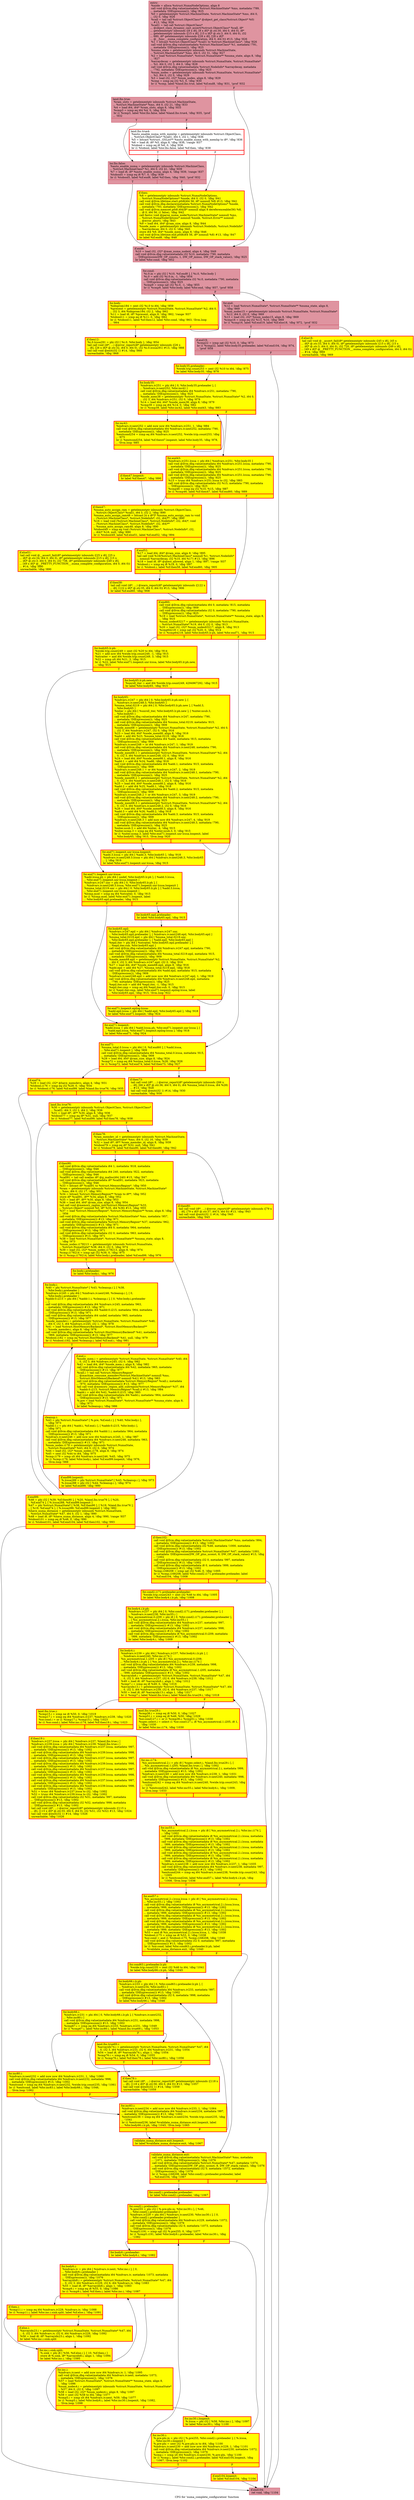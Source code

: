 digraph "CFG for 'numa_complete_configuration' function" {
	label="CFG for 'numa_complete_configuration' function";

	Node0x5609103d3fb0 [shape=record,color="#b70d28ff", style=filled, fillcolor="#b70d2870",label="{entry:\l  %node = alloca %struct.NumaNodeOptions, align 8\l  call void @llvm.dbg.value(metadata %struct.MachineState* %ms, metadata !789,\l... metadata !DIExpression()), !dbg !825\l  %0 = getelementptr %struct.MachineState, %struct.MachineState* %ms, i64 0,\l... i32 0, !dbg !826\l  %call = tail call %struct.ObjectClass* @object_get_class(%struct.Object* %0)\l... #13, !dbg !826\l  %call1 = tail call %struct.ObjectClass*\l... @object_class_dynamic_cast_assert(%struct.ObjectClass* %call, i8*\l... getelementptr inbounds ([8 x i8], [8 x i8]* @.str.30, i64 0, i64 0), i8*\l... getelementptr inbounds ([15 x i8], [15 x i8]* @.str.3, i64 0, i64 0), i32\l... 680, i8* getelementptr inbounds ([28 x i8], [28 x i8]*\l... @__func__.numa_complete_configuration, i64 0, i64 0)) #13, !dbg !826\l  %1 = bitcast %struct.ObjectClass* %call1 to %struct.MachineClass*, !dbg !826\l  call void @llvm.dbg.value(metadata %struct.MachineClass* %1, metadata !791,\l... metadata !DIExpression()), !dbg !825\l  %numa_state = getelementptr inbounds %struct.MachineState,\l... %struct.MachineState* %ms, i64 0, i32 31, !dbg !827\l  %2 = load %struct.NumaState*, %struct.NumaState** %numa_state, align 8, !dbg\l... !827\l  %arraydecay = getelementptr inbounds %struct.NumaState, %struct.NumaState*\l... %2, i64 0, i32 3, i64 0, !dbg !828\l  call void @llvm.dbg.value(metadata %struct.NodeInfo* %arraydecay, metadata\l... !792, metadata !DIExpression()), !dbg !825\l  %num_nodes = getelementptr inbounds %struct.NumaState, %struct.NumaState*\l... %2, i64 0, i32 0, !dbg !829\l  %3 = load i32, i32* %num_nodes, align 8, !dbg !829\l  %cmp = icmp eq i32 %3, 0, !dbg !830\l  br i1 %cmp, label %land.lhs.true, label %if.end8, !dbg !831, !prof !832\l|{<s0>T|<s1>F}}"];
	Node0x5609103d3fb0:s0 -> Node0x5609109d51f0;
	Node0x5609103d3fb0:s1 -> Node0x5609109d79a0;
	Node0x5609109d51f0 [shape=record,color="#b70d28ff", style=filled, fillcolor="#b70d2870",label="{land.lhs.true:                                    \l  %ram_slots = getelementptr inbounds %struct.MachineState,\l... %struct.MachineState* %ms, i64 0, i32 21, !dbg !833\l  %4 = load i64, i64* %ram_slots, align 8, !dbg !833\l  %cmp3 = icmp eq i64 %4, 0, !dbg !834\l  br i1 %cmp3, label %lor.lhs.false, label %land.lhs.true4, !dbg !835, !prof\l... !832\l|{<s0>T|<s1>F}}"];
	Node0x5609109d51f0:s0 -> Node0x5609109d5890;
	Node0x5609109d51f0:s1 -> Node0x5609109d5940;
	Node0x5609109d5940 [shape=record,penwidth=3.0, color="red",label="{land.lhs.true4:                                   \l  %auto_enable_numa_with_memhp = getelementptr inbounds %struct.ObjectClass,\l... %struct.ObjectClass* %call1, i64 3, i32 1, !dbg !836\l  %5 = bitcast %struct._GSList** %auto_enable_numa_with_memhp to i8*, !dbg !836\l  %6 = load i8, i8* %5, align 8, !dbg !836, !range !837\l  %tobool = icmp eq i8 %6, 0, !dbg !836\l  br i1 %tobool, label %lor.lhs.false, label %if.then, !dbg !838\l|{<s0>T|<s1>F}}"];
	Node0x5609109d5940:s0 -> Node0x5609109d5890;
	Node0x5609109d5940:s1 -> Node0x5609109d5110;
	Node0x5609109d5890 [shape=record,color="#b70d28ff", style=filled, fillcolor="#b70d2870",label="{lor.lhs.false:                                    \l  %auto_enable_numa = getelementptr inbounds %struct.MachineClass,\l... %struct.MachineClass* %1, i64 0, i32 41, !dbg !839\l  %7 = load i8, i8* %auto_enable_numa, align 4, !dbg !839, !range !837\l  %tobool5 = icmp eq i8 %7, 0, !dbg !839\l  br i1 %tobool5, label %if.end8, label %if.then, !dbg !840, !prof !832\l|{<s0>T|<s1>F}}"];
	Node0x5609109d5890:s0 -> Node0x5609109d79a0;
	Node0x5609109d5890:s1 -> Node0x5609109d5110;
	Node0x5609109d5110 [shape=record,penwidth=3.0, style="filled", color="red", fillcolor="yellow",label="{if.then:                                          \l  %8 = getelementptr inbounds %struct.NumaNodeOptions,\l... %struct.NumaNodeOptions* %node, i64 0, i32 0, !dbg !841\l  call void @llvm.lifetime.start.p0i8(i64 56, i8* nonnull %8) #13, !dbg !841\l  call void @llvm.dbg.declare(metadata %struct.NumaNodeOptions* %node,\l... metadata !793, metadata !DIExpression()), !dbg !842\l  call void @llvm.memset.p0i8.i64(i8* nonnull align 8 dereferenceable(56) %8,\l... i8 0, i64 56, i1 false), !dbg !842\l  call fastcc void @parse_numa_node(%struct.MachineState* nonnull %ms,\l... %struct.NumaNodeOptions* nonnull %node, %struct.Error** nonnull\l... @error_abort), !dbg !843\l  %9 = load i64, i64* @ram_size, align 8, !dbg !844\l  %node_mem = getelementptr inbounds %struct.NodeInfo, %struct.NodeInfo*\l... %arraydecay, i64 0, i32 0, !dbg !845\l  store i64 %9, i64* %node_mem, align 8, !dbg !846\l  call void @llvm.lifetime.end.p0i8(i64 56, i8* nonnull %8) #13, !dbg !847\l  br label %if.end8, !dbg !848\l}"];
	Node0x5609109d5110 -> Node0x5609109d79a0;
	Node0x5609109d79a0 [shape=record,color="#b70d28ff", style=filled, fillcolor="#b70d2870",label="{if.end8:                                          \l  %10 = load i32, i32* @max_numa_nodeid, align 4, !dbg !849\l  call void @llvm.dbg.value(metadata i32 %10, metadata !790, metadata\l... !DIExpression(DW_OP_constu, 1, DW_OP_minus, DW_OP_stack_value)), !dbg !825\l  br label %for.cond, !dbg !852\l}"];
	Node0x5609109d79a0 -> Node0x5609109d8c70;
	Node0x5609109d8c70 [shape=record,color="#b70d28ff", style=filled, fillcolor="#b70d2870",label="{for.cond:                                         \l  %i.0.in = phi i32 [ %10, %if.end8 ], [ %i.0, %for.body ]\l  %i.0 = add i32 %i.0.in, -1, !dbg !854\l  call void @llvm.dbg.value(metadata i32 %i.0, metadata !790, metadata\l... !DIExpression()), !dbg !825\l  %cmp9 = icmp sgt i32 %i.0, -1, !dbg !855\l  br i1 %cmp9, label %for.body, label %for.end, !dbg !857, !prof !858\l|{<s0>T|<s1>F}}"];
	Node0x5609109d8c70:s0 -> Node0x5609109d8f00;
	Node0x5609109d8c70:s1 -> Node0x5609109d8910;
	Node0x5609109d8f00 [shape=record,penwidth=3.0, style="filled", color="red", fillcolor="yellow",label="{for.body:                                         \l  %idxprom184 = zext i32 %i.0 to i64, !dbg !859\l  %present = getelementptr %struct.NumaState, %struct.NumaState* %2, i64 0,\l... i32 3, i64 %idxprom184, i32 2, !dbg !862\l  %11 = load i8, i8* %present, align 8, !dbg !862, !range !837\l  %tobool11 = icmp eq i8 %11, 0, !dbg !862\l  br i1 %tobool11, label %if.then12, label %for.cond, !dbg !863, !llvm.loop\l... !864\l|{<s0>T|<s1>F}}"];
	Node0x5609109d8f00:s0 -> Node0x5609109d9380;
	Node0x5609109d8f00:s1 -> Node0x5609109d8c70;
	Node0x5609109d9380 [shape=record,penwidth=3.0, style="filled", color="red", fillcolor="yellow",label="{if.then12:                                        \l  %i.0.lcssa291 = phi i32 [ %i.0, %for.body ], !dbg !854\l  tail call void (i8*, ...) @error_report(i8* getelementptr inbounds ([26 x\l... i8], [26 x i8]* @.str.32, i64 0, i64 0), i32 %i.0.lcssa291) #13, !dbg !866\l  tail call void @exit(i32 1) #14, !dbg !868\l  unreachable, !dbg !868\l}"];
	Node0x5609109d8910 [shape=record,color="#b70d28ff", style=filled, fillcolor="#b70d2870",label="{for.end:                                          \l  %12 = load %struct.NumaState*, %struct.NumaState** %numa_state, align 8,\l... !dbg !869\l  %num_nodes15 = getelementptr inbounds %struct.NumaState, %struct.NumaState*\l... %12, i64 0, i32 0, !dbg !869\l  %13 = load i32, i32* %num_nodes15, align 8, !dbg !869\l  %cmp16 = icmp eq i32 %13, %10, !dbg !869\l  br i1 %cmp16, label %if.end19, label %if.else18, !dbg !872, !prof !832\l|{<s0>T|<s1>F}}"];
	Node0x5609109d8910:s0 -> Node0x5609109dae70;
	Node0x5609109d8910:s1 -> Node0x5609109daec0;
	Node0x5609109daec0 [shape=record,penwidth=3.0, style="filled", color="red", fillcolor="yellow",label="{if.else18:                                        \l  tail call void @__assert_fail(i8* getelementptr inbounds ([45 x i8], [45 x\l... i8]* @.str.33, i64 0, i64 0), i8* getelementptr inbounds ([15 x i8], [15 x\l... i8]* @.str.3, i64 0, i64 0), i32 720, i8* getelementptr inbounds ([49 x i8],\l... [49 x i8]* @__PRETTY_FUNCTION__.numa_complete_configuration, i64 0, i64 0))\l... #14, !dbg !869\l  unreachable, !dbg !869\l}"];
	Node0x5609109dae70 [shape=record,color="#b70d28ff", style=filled, fillcolor="#b70d2870",label="{if.end19:                                         \l  %cmp22 = icmp sgt i32 %10, 0, !dbg !873\l  br i1 %cmp22, label %for.body35.preheader, label %if.end104, !dbg !874,\l... !prof !858\l|{<s0>T|<s1>F}}"];
	Node0x5609109dae70:s0 -> Node0x560910a15170;
	Node0x5609109dae70:s1 -> Node0x5609109d6750;
	Node0x560910a15170 [shape=record,penwidth=3.0, style="filled", color="red", fillcolor="yellow",label="{for.body35.preheader:                             \l  %wide.trip.count253 = zext i32 %10 to i64, !dbg !875\l  br label %for.body35, !dbg !878\l}"];
	Node0x560910a15170 -> Node0x5609109dd290;
	Node0x5609109dd290 [shape=record,penwidth=3.0, style="filled", color="red", fillcolor="yellow",label="{for.body35:                                       \l  %indvars.iv251 = phi i64 [ 0, %for.body35.preheader ], [\l... %indvars.iv.next252, %for.inc42 ]\l  call void @llvm.dbg.value(metadata i64 %indvars.iv251, metadata !790,\l... metadata !DIExpression()), !dbg !825\l  %node_mem38 = getelementptr %struct.NumaState, %struct.NumaState* %2, i64 0,\l... i32 3, i64 %indvars.iv251, i32 0, !dbg !879\l  %14 = load i64, i64* %node_mem38, align 8, !dbg !879\l  %cmp39 = icmp eq i64 %14, 0, !dbg !882\l  br i1 %cmp39, label %for.inc42, label %for.end43, !dbg !883\l|{<s0>T|<s1>F}}"];
	Node0x5609109dd290:s0 -> Node0x5609109dd200;
	Node0x5609109dd290:s1 -> Node0x5609109dce90;
	Node0x5609109dd200 [shape=record,penwidth=3.0, style="filled", color="red", fillcolor="yellow",label="{for.inc42:                                        \l  %indvars.iv.next252 = add nuw nsw i64 %indvars.iv251, 1, !dbg !884\l  call void @llvm.dbg.value(metadata i64 %indvars.iv.next252, metadata !790,\l... metadata !DIExpression()), !dbg !825\l  %exitcond254 = icmp eq i64 %indvars.iv.next252, %wide.trip.count253, !dbg\l... !875\l  br i1 %exitcond254, label %if.then47.loopexit, label %for.body35, !dbg !878,\l... !llvm.loop !885\l|{<s0>T|<s1>F}}"];
	Node0x5609109dd200:s0 -> Node0x5609109f2900;
	Node0x5609109dd200:s1 -> Node0x5609109dd290;
	Node0x5609109dce90 [shape=record,penwidth=3.0, style="filled", color="red", fillcolor="yellow",label="{for.end43:                                        \l  %indvars.iv251.lcssa = phi i64 [ %indvars.iv251, %for.body35 ]\l  call void @llvm.dbg.value(metadata i64 %indvars.iv251.lcssa, metadata !790,\l... metadata !DIExpression()), !dbg !825\l  call void @llvm.dbg.value(metadata i64 %indvars.iv251.lcssa, metadata !790,\l... metadata !DIExpression()), !dbg !825\l  call void @llvm.dbg.value(metadata i64 %indvars.iv251.lcssa, metadata !790,\l... metadata !DIExpression()), !dbg !825\l  %15 = trunc i64 %indvars.iv251.lcssa to i32, !dbg !883\l  call void @llvm.dbg.value(metadata i32 %15, metadata !790, metadata\l... !DIExpression()), !dbg !825\l  %cmp46 = icmp eq i32 %10, %15, !dbg !887\l  br i1 %cmp46, label %if.then47, label %if.end60, !dbg !889\l|{<s0>T|<s1>F}}"];
	Node0x5609109dce90:s0 -> Node0x560910973b60;
	Node0x5609109dce90:s1 -> Node0x560910973bb0;
	Node0x5609109f2900 [shape=record,penwidth=3.0, style="filled", color="red", fillcolor="yellow",label="{if.then47.loopexit:                               \l  br label %if.then47, !dbg !890\l}"];
	Node0x5609109f2900 -> Node0x560910973b60;
	Node0x560910973b60 [shape=record,penwidth=3.0, style="filled", color="red", fillcolor="yellow",label="{if.then47:                                        \l  %numa_auto_assign_ram = getelementptr inbounds %struct.ObjectClass,\l... %struct.ObjectClass* %call1, i64 3, i32 2, !dbg !890\l  %numa_auto_assign_ram48 = bitcast [4 x i8*]* %numa_auto_assign_ram to void\l... (%struct.MachineClass*, %struct.NodeInfo*, i32, i64)**, !dbg !890\l  %16 = load void (%struct.MachineClass*, %struct.NodeInfo*, i32, i64)*, void\l... (%struct.MachineClass*, %struct.NodeInfo*, i32, i64)**\l... %numa_auto_assign_ram48, align 8, !dbg !890\l  %tobool49 = icmp eq void (%struct.MachineClass*, %struct.NodeInfo*, i32,\l... i64)* %16, null, !dbg !890\l  br i1 %tobool49, label %if.else51, label %if.end52, !dbg !894\l|{<s0>T|<s1>F}}"];
	Node0x560910973b60:s0 -> Node0x560910974360;
	Node0x560910973b60:s1 -> Node0x560910974310;
	Node0x560910974360 [shape=record,penwidth=3.0, style="filled", color="red", fillcolor="yellow",label="{if.else51:                                        \l  tail call void @__assert_fail(i8* getelementptr inbounds ([25 x i8], [25 x\l... i8]* @.str.34, i64 0, i64 0), i8* getelementptr inbounds ([15 x i8], [15 x\l... i8]* @.str.3, i64 0, i64 0), i32 738, i8* getelementptr inbounds ([49 x i8],\l... [49 x i8]* @__PRETTY_FUNCTION__.numa_complete_configuration, i64 0, i64 0))\l... #14, !dbg !890\l  unreachable, !dbg !890\l}"];
	Node0x560910974310 [shape=record,penwidth=3.0, style="filled", color="red", fillcolor="yellow",label="{if.end52:                                         \l  %17 = load i64, i64* @ram_size, align 8, !dbg !895\l  tail call void %16(%struct.MachineClass* nonnull %1, %struct.NodeInfo*\l... nonnull %arraydecay, i32 %10, i64 %17) #13, !dbg !896\l  %18 = load i8, i8* @qtest_allowed, align 1, !dbg !897, !range !837\l  %tobool.i = icmp eq i8 %18, 0, !dbg !897\l  br i1 %tobool.i, label %if.then58, label %if.end60, !dbg !905\l|{<s0>T|<s1>F}}"];
	Node0x560910974310:s0 -> Node0x560910974b10;
	Node0x560910974310:s1 -> Node0x560910973bb0;
	Node0x560910974b10 [shape=record,penwidth=3.0, style="filled", color="red", fillcolor="yellow",label="{if.then58:                                        \l  tail call void (i8*, ...) @warn_report(i8* getelementptr inbounds ([122 x\l... i8], [122 x i8]* @.str.35, i64 0, i64 0)) #13, !dbg !906\l  br label %if.end60, !dbg !908\l}"];
	Node0x560910974b10 -> Node0x560910973bb0;
	Node0x560910973bb0 [shape=record,penwidth=3.0, style="filled", color="red", fillcolor="yellow",label="{if.end60:                                         \l  call void @llvm.dbg.value(metadata i64 0, metadata !815, metadata\l... !DIExpression()), !dbg !909\l  call void @llvm.dbg.value(metadata i32 0, metadata !790, metadata\l... !DIExpression()), !dbg !825\l  %19 = load %struct.NumaState*, %struct.NumaState** %numa_state, align 8,\l... !dbg !910\l  %num_nodes63217 = getelementptr inbounds %struct.NumaState,\l... %struct.NumaState* %19, i64 0, i32 0, !dbg !913\l  %20 = load i32, i32* %num_nodes63217, align 8, !dbg !913\l  %cmp64218 = icmp sgt i32 %20, 0, !dbg !914\l  br i1 %cmp64218, label %for.body65.lr.ph, label %for.end71, !dbg !915\l|{<s0>T|<s1>F}}"];
	Node0x560910973bb0:s0 -> Node0x5609109f2ca0;
	Node0x560910973bb0:s1 -> Node0x560910292890;
	Node0x5609109f2ca0 [shape=record,penwidth=3.0, style="filled", color="red", fillcolor="yellow",label="{for.body65.lr.ph:                                 \l  %wide.trip.count249 = zext i32 %20 to i64, !dbg !914\l  %21 = add nsw i64 %wide.trip.count249, -1, !dbg !915\l  %xtraiter = and i64 %wide.trip.count249, 3, !dbg !915\l  %22 = icmp ult i64 %21, 3, !dbg !915\l  br i1 %22, label %for.end71.loopexit.unr-lcssa, label %for.body65.lr.ph.new,\l... !dbg !915\l|{<s0>T|<s1>F}}"];
	Node0x5609109f2ca0:s0 -> Node0x560910b764f0;
	Node0x5609109f2ca0:s1 -> Node0x560910943b40;
	Node0x560910943b40 [shape=record,penwidth=3.0, style="filled", color="red", fillcolor="yellow",label="{for.body65.lr.ph.new:                             \l  %unroll_iter = and i64 %wide.trip.count249, 4294967292, !dbg !915\l  br label %for.body65, !dbg !915\l}"];
	Node0x560910943b40 -> Node0x5609108cd7a0;
	Node0x5609108cd7a0 [shape=record,penwidth=3.0, style="filled", color="red", fillcolor="yellow",label="{for.body65:                                       \l  %indvars.iv247 = phi i64 [ 0, %for.body65.lr.ph.new ], [\l... %indvars.iv.next248.3, %for.body65 ]\l  %numa_total.0219 = phi i64 [ 0, %for.body65.lr.ph.new ], [ %add.3,\l... %for.body65 ]\l  %niter = phi i64 [ %unroll_iter, %for.body65.lr.ph.new ], [ %niter.nsub.3,\l... %for.body65 ]\l  call void @llvm.dbg.value(metadata i64 %indvars.iv247, metadata !790,\l... metadata !DIExpression()), !dbg !825\l  call void @llvm.dbg.value(metadata i64 %numa_total.0219, metadata !815,\l... metadata !DIExpression()), !dbg !909\l  %node_mem68 = getelementptr %struct.NumaState, %struct.NumaState* %2, i64 0,\l... i32 3, i64 %indvars.iv247, i32 0, !dbg !916\l  %23 = load i64, i64* %node_mem68, align 8, !dbg !916\l  %add = add i64 %23, %numa_total.0219, !dbg !918\l  call void @llvm.dbg.value(metadata i64 %add, metadata !815, metadata\l... !DIExpression()), !dbg !909\l  %indvars.iv.next248 = or i64 %indvars.iv247, 1, !dbg !919\l  call void @llvm.dbg.value(metadata i64 %indvars.iv.next248, metadata !790,\l... metadata !DIExpression()), !dbg !825\l  %node_mem68.1 = getelementptr %struct.NumaState, %struct.NumaState* %2, i64\l... 0, i32 3, i64 %indvars.iv.next248, i32 0, !dbg !916\l  %24 = load i64, i64* %node_mem68.1, align 8, !dbg !916\l  %add.1 = add i64 %24, %add, !dbg !918\l  call void @llvm.dbg.value(metadata i64 %add.1, metadata !815, metadata\l... !DIExpression()), !dbg !909\l  %indvars.iv.next248.1 = or i64 %indvars.iv247, 2, !dbg !919\l  call void @llvm.dbg.value(metadata i64 %indvars.iv.next248.1, metadata !790,\l... metadata !DIExpression()), !dbg !825\l  %node_mem68.2 = getelementptr %struct.NumaState, %struct.NumaState* %2, i64\l... 0, i32 3, i64 %indvars.iv.next248.1, i32 0, !dbg !916\l  %25 = load i64, i64* %node_mem68.2, align 8, !dbg !916\l  %add.2 = add i64 %25, %add.1, !dbg !918\l  call void @llvm.dbg.value(metadata i64 %add.2, metadata !815, metadata\l... !DIExpression()), !dbg !909\l  %indvars.iv.next248.2 = or i64 %indvars.iv247, 3, !dbg !919\l  call void @llvm.dbg.value(metadata i64 %indvars.iv.next248.2, metadata !790,\l... metadata !DIExpression()), !dbg !825\l  %node_mem68.3 = getelementptr %struct.NumaState, %struct.NumaState* %2, i64\l... 0, i32 3, i64 %indvars.iv.next248.2, i32 0, !dbg !916\l  %26 = load i64, i64* %node_mem68.3, align 8, !dbg !916\l  %add.3 = add i64 %26, %add.2, !dbg !918\l  call void @llvm.dbg.value(metadata i64 %add.3, metadata !815, metadata\l... !DIExpression()), !dbg !909\l  %indvars.iv.next248.3 = add nuw nsw i64 %indvars.iv247, 4, !dbg !919\l  call void @llvm.dbg.value(metadata i64 %indvars.iv.next248.3, metadata !790,\l... metadata !DIExpression()), !dbg !825\l  %niter.nsub.3 = add i64 %niter, -4, !dbg !915\l  %niter.ncmp.3 = icmp eq i64 %niter.nsub.3, 0, !dbg !915\l  br i1 %niter.ncmp.3, label %for.end71.loopexit.unr-lcssa.loopexit, label\l... %for.body65, !dbg !915, !llvm.loop !920\l|{<s0>T|<s1>F}}"];
	Node0x5609108cd7a0:s0 -> Node0x560910bc2ab0;
	Node0x5609108cd7a0:s1 -> Node0x5609108cd7a0;
	Node0x560910bc2ab0 [shape=record,penwidth=3.0, style="filled", color="red", fillcolor="yellow",label="{for.end71.loopexit.unr-lcssa.loopexit:            \l  %add.3.lcssa = phi i64 [ %add.3, %for.body65 ], !dbg !918\l  %indvars.iv.next248.3.lcssa = phi i64 [ %indvars.iv.next248.3, %for.body65\l... ], !dbg !919\l  br label %for.end71.loopexit.unr-lcssa, !dbg !915\l}"];
	Node0x560910bc2ab0 -> Node0x560910b764f0;
	Node0x560910b764f0 [shape=record,penwidth=3.0, style="filled", color="red", fillcolor="yellow",label="{for.end71.loopexit.unr-lcssa:                     \l  %add.lcssa.ph = phi i64 [ undef, %for.body65.lr.ph ], [ %add.3.lcssa,\l... %for.end71.loopexit.unr-lcssa.loopexit ]\l  %indvars.iv247.unr = phi i64 [ 0, %for.body65.lr.ph ], [\l... %indvars.iv.next248.3.lcssa, %for.end71.loopexit.unr-lcssa.loopexit ]\l  %numa_total.0219.unr = phi i64 [ 0, %for.body65.lr.ph ], [ %add.3.lcssa,\l... %for.end71.loopexit.unr-lcssa.loopexit ]\l  %lcmp.mod = icmp eq i64 %xtraiter, 0, !dbg !915\l  br i1 %lcmp.mod, label %for.end71.loopexit, label\l... %for.body65.epil.preheader, !dbg !915\l|{<s0>T|<s1>F}}"];
	Node0x560910b764f0:s0 -> Node0x560910b94f90;
	Node0x560910b764f0:s1 -> Node0x560910937eb0;
	Node0x560910937eb0 [shape=record,penwidth=3.0, style="filled", color="red", fillcolor="yellow",label="{for.body65.epil.preheader:                        \l  br label %for.body65.epil, !dbg !915\l}"];
	Node0x560910937eb0 -> Node0x560910bab890;
	Node0x560910bab890 [shape=record,penwidth=3.0, style="filled", color="red", fillcolor="yellow",label="{for.body65.epil:                                  \l  %indvars.iv247.epil = phi i64 [ %indvars.iv247.unr,\l... %for.body65.epil.preheader ], [ %indvars.iv.next248.epil, %for.body65.epil ]\l  %numa_total.0219.epil = phi i64 [ %numa_total.0219.unr,\l... %for.body65.epil.preheader ], [ %add.epil, %for.body65.epil ]\l  %epil.iter = phi i64 [ %xtraiter, %for.body65.epil.preheader ], [\l... %epil.iter.sub, %for.body65.epil ]\l  call void @llvm.dbg.value(metadata i64 %indvars.iv247.epil, metadata !790,\l... metadata !DIExpression()), !dbg !825\l  call void @llvm.dbg.value(metadata i64 %numa_total.0219.epil, metadata !815,\l... metadata !DIExpression()), !dbg !909\l  %node_mem68.epil = getelementptr %struct.NumaState, %struct.NumaState* %2,\l... i64 0, i32 3, i64 %indvars.iv247.epil, i32 0, !dbg !916\l  %27 = load i64, i64* %node_mem68.epil, align 8, !dbg !916\l  %add.epil = add i64 %27, %numa_total.0219.epil, !dbg !918\l  call void @llvm.dbg.value(metadata i64 %add.epil, metadata !815, metadata\l... !DIExpression()), !dbg !909\l  %indvars.iv.next248.epil = add nuw nsw i64 %indvars.iv247.epil, 1, !dbg !919\l  call void @llvm.dbg.value(metadata i64 %indvars.iv.next248.epil, metadata\l... !790, metadata !DIExpression()), !dbg !825\l  %epil.iter.sub = add i64 %epil.iter, -1, !dbg !915\l  %epil.iter.cmp = icmp eq i64 %epil.iter.sub, 0, !dbg !915\l  br i1 %epil.iter.cmp, label %for.end71.loopexit.epilog-lcssa, label\l... %for.body65.epil, !dbg !915, !llvm.loop !922\l|{<s0>T|<s1>F}}"];
	Node0x560910bab890:s0 -> Node0x5609108d7300;
	Node0x560910bab890:s1 -> Node0x560910bab890;
	Node0x5609108d7300 [shape=record,penwidth=3.0, style="filled", color="red", fillcolor="yellow",label="{for.end71.loopexit.epilog-lcssa:                  \l  %add.epil.lcssa = phi i64 [ %add.epil, %for.body65.epil ], !dbg !918\l  br label %for.end71.loopexit, !dbg !924\l}"];
	Node0x5609108d7300 -> Node0x560910b94f90;
	Node0x560910b94f90 [shape=record,penwidth=3.0, style="filled", color="red", fillcolor="yellow",label="{for.end71.loopexit:                               \l  %add.lcssa = phi i64 [ %add.lcssa.ph, %for.end71.loopexit.unr-lcssa ], [\l... %add.epil.lcssa, %for.end71.loopexit.epilog-lcssa ], !dbg !918\l  br label %for.end71, !dbg !924\l}"];
	Node0x560910b94f90 -> Node0x560910292890;
	Node0x560910292890 [shape=record,penwidth=3.0, style="filled", color="red", fillcolor="yellow",label="{for.end71:                                        \l  %numa_total.0.lcssa = phi i64 [ 0, %if.end60 ], [ %add.lcssa,\l... %for.end71.loopexit ], !dbg !909\l  call void @llvm.dbg.value(metadata i64 %numa_total.0.lcssa, metadata !815,\l... metadata !DIExpression()), !dbg !909\l  %28 = load i64, i64* @ram_size, align 8, !dbg !924\l  %cmp72 = icmp eq i64 %numa_total.0.lcssa, %28, !dbg !926\l  br i1 %cmp72, label %if.end74, label %if.then73, !dbg !927\l|{<s0>T|<s1>F}}"];
	Node0x560910292890:s0 -> Node0x5609109e8200;
	Node0x560910292890:s1 -> Node0x5609109e81b0;
	Node0x5609109e81b0 [shape=record,penwidth=3.0, style="filled", color="red", fillcolor="yellow",label="{if.then73:                                        \l  tail call void (i8*, ...) @error_report(i8* getelementptr inbounds ([66 x\l... i8], [66 x i8]* @.str.36, i64 0, i64 0), i64 %numa_total.0.lcssa, i64 %28)\l... #13, !dbg !928\l  tail call void @exit(i32 1) #14, !dbg !930\l  unreachable, !dbg !930\l}"];
	Node0x5609109e8200 [shape=record,penwidth=3.0, style="filled", color="red", fillcolor="yellow",label="{if.end74:                                         \l  %29 = load i32, i32* @have_memdevs, align 4, !dbg !931\l  %tobool.i176 = icmp eq i32 %29, 0, !dbg !934\l  br i1 %tobool.i176, label %if.end99, label %land.lhs.true76, !dbg !935\l|{<s0>T|<s1>F}}"];
	Node0x5609109e8200:s0 -> Node0x5609109e8ba0;
	Node0x5609109e8200:s1 -> Node0x5609109e8bf0;
	Node0x5609109e8bf0 [shape=record,penwidth=3.0, style="filled", color="red", fillcolor="yellow",label="{land.lhs.true76:                                  \l  %30 = getelementptr inbounds %struct.ObjectClass, %struct.ObjectClass*\l... %call1, i64 3, i32 2, i64 2, !dbg !936\l  %31 = load i8*, i8** %30, align 8, !dbg !936\l  %tobool77 = icmp eq i8* %31, null, !dbg !937\l  br i1 %tobool77, label %if.end99, label %if.then78, !dbg !938\l|{<s0>T|<s1>F}}"];
	Node0x5609109e8bf0:s0 -> Node0x5609109e8ba0;
	Node0x5609109e8bf0:s1 -> Node0x5609109e89f0;
	Node0x5609109e89f0 [shape=record,penwidth=3.0, style="filled", color="red", fillcolor="yellow",label="{if.then78:                                        \l  %ram_memdev_id = getelementptr inbounds %struct.MachineState,\l... %struct.MachineState* %ms, i64 0, i32 16, !dbg !939\l  %32 = load i8*, i8** %ram_memdev_id, align 8, !dbg !939\l  %tobool79 = icmp eq i8* %32, null, !dbg !941\l  br i1 %tobool79, label %if.then90, label %if.then80, !dbg !942\l|{<s0>T|<s1>F}}"];
	Node0x5609109e89f0:s0 -> Node0x5609109ec1e0;
	Node0x5609109e89f0:s1 -> Node0x5609109e9330;
	Node0x5609109e9330 [shape=record,penwidth=3.0, style="filled", color="red", fillcolor="yellow",label="{if.then80:                                        \l  tail call void (i8*, ...) @error_report(i8* getelementptr inbounds ([79 x\l... i8], [79 x i8]* @.str.37, i64 0, i64 0)) #13, !dbg !943\l  tail call void @exit(i32 1) #14, !dbg !945\l  unreachable, !dbg !945\l}"];
	Node0x5609109ec1e0 [shape=record,penwidth=3.0, style="filled", color="red", fillcolor="yellow",label="{if.then90:                                        \l  call void @llvm.dbg.value(metadata i64 1, metadata !818, metadata\l... !DIExpression()), !dbg !946\l  call void @llvm.dbg.value(metadata i64 240, metadata !822, metadata\l... !DIExpression()), !dbg !946\l  %call91 = tail call noalias i8* @g_malloc(i64 240) #15, !dbg !947\l  call void @llvm.dbg.value(metadata i8* %call91, metadata !823, metadata\l... !DIExpression()), !dbg !946\l  %33 = bitcast i8* %call91 to %struct.MemoryRegion*, !dbg !950\l  %ram = getelementptr inbounds %struct.MachineState, %struct.MachineState*\l... %ms, i64 0, i32 17, !dbg !951\l  %34 = bitcast %struct.MemoryRegion** %ram to i8**, !dbg !952\l  store i8* %call91, i8** %34, align 8, !dbg !952\l  %35 = load i8*, i8** %30, align 8, !dbg !953\l  %36 = load i64, i64* @ram_size, align 8, !dbg !954\l  tail call void @memory_region_init(%struct.MemoryRegion* %33,\l... %struct.Object* nonnull %0, i8* %35, i64 %36) #13, !dbg !955\l  %37 = load %struct.MemoryRegion*, %struct.MemoryRegion** %ram, align 8, !dbg\l... !956\l  call void @llvm.dbg.value(metadata %struct.MachineState* %ms, metadata !957,\l... metadata !DIExpression()) #13, !dbg !971\l  call void @llvm.dbg.value(metadata %struct.MemoryRegion* %37, metadata !962,\l... metadata !DIExpression()) #13, !dbg !971\l  call void @llvm.dbg.value(metadata i64 0, metadata !964, metadata\l... !DIExpression()) #13, !dbg !971\l  call void @llvm.dbg.value(metadata i32 0, metadata !963, metadata\l... !DIExpression()) #13, !dbg !971\l  %38 = load %struct.NumaState*, %struct.NumaState** %numa_state, align 8,\l... !dbg !973\l  %num_nodes.i178213 = getelementptr inbounds %struct.NumaState,\l... %struct.NumaState* %38, i64 0, i32 0, !dbg !974\l  %39 = load i32, i32* %num_nodes.i178213, align 8, !dbg !974\l  %cmp.i179214 = icmp sgt i32 %39, 0, !dbg !975\l  br i1 %cmp.i179214, label %for.body.i.preheader, label %if.end99, !dbg !976\l|{<s0>T|<s1>F}}"];
	Node0x5609109ec1e0:s0 -> Node0x560910933e00;
	Node0x5609109ec1e0:s1 -> Node0x5609109e8ba0;
	Node0x560910933e00 [shape=record,penwidth=3.0, style="filled", color="red", fillcolor="yellow",label="{for.body.i.preheader:                             \l  br label %for.body.i, !dbg !976\l}"];
	Node0x560910933e00 -> Node0x560910972440;
	Node0x560910972440 [shape=record,penwidth=3.0, style="filled", color="red", fillcolor="yellow",label="{for.body.i:                                       \l  %40 = phi %struct.NumaState* [ %43, %cleanup.i ], [ %38,\l... %for.body.i.preheader ]\l  %indvars.iv245 = phi i64 [ %indvars.iv.next246, %cleanup.i ], [ 0,\l... %for.body.i.preheader ]\l  %addr.0.i215 = phi i64 [ %addr.1.i, %cleanup.i ], [ 0, %for.body.i.preheader\l... ]\l  call void @llvm.dbg.value(metadata i64 %indvars.iv245, metadata !963,\l... metadata !DIExpression()) #13, !dbg !971\l  call void @llvm.dbg.value(metadata i64 %addr.0.i215, metadata !964, metadata\l... !DIExpression()) #13, !dbg !971\l  call void @llvm.dbg.value(metadata i64 undef, metadata !965, metadata\l... !DIExpression()) #13, !dbg !977\l  %node_memdev.i = getelementptr %struct.NumaState, %struct.NumaState* %40,\l... i64 0, i32 3, i64 %indvars.iv245, i32 1, !dbg !978\l  %41 = load %struct.HostMemoryBackend*, %struct.HostMemoryBackend**\l... %node_memdev.i, align 8, !dbg !978\l  call void @llvm.dbg.value(metadata %struct.HostMemoryBackend* %41, metadata\l... !969, metadata !DIExpression()) #13, !dbg !977\l  %tobool.i182 = icmp eq %struct.HostMemoryBackend* %41, null, !dbg !979\l  br i1 %tobool.i182, label %cleanup.i, label %if.end.i, !dbg !981\l|{<s0>T|<s1>F}}"];
	Node0x560910972440:s0 -> Node0x560910a511b0;
	Node0x560910972440:s1 -> Node0x560910926350;
	Node0x560910926350 [shape=record,penwidth=3.0, style="filled", color="red", fillcolor="yellow",label="{if.end.i:                                         \l  %node_mem.i = getelementptr %struct.NumaState, %struct.NumaState* %40, i64\l... 0, i32 3, i64 %indvars.iv245, i32 0, !dbg !982\l  %42 = load i64, i64* %node_mem.i, align 8, !dbg !982\l  call void @llvm.dbg.value(metadata i64 %42, metadata !965, metadata\l... !DIExpression()) #13, !dbg !977\l  %call.i = tail call %struct.MemoryRegion*\l... @machine_consume_memdev(%struct.MachineState* nonnull %ms,\l... %struct.HostMemoryBackend* nonnull %41) #13, !dbg !983\l  call void @llvm.dbg.value(metadata %struct.MemoryRegion* %call.i, metadata\l... !970, metadata !DIExpression()) #13, !dbg !977\l  tail call void @memory_region_add_subregion(%struct.MemoryRegion* %37, i64\l... %addr.0.i215, %struct.MemoryRegion* %call.i) #13, !dbg !984\l  %add.i = add i64 %42, %addr.0.i215, !dbg !985\l  call void @llvm.dbg.value(metadata i64 %add.i, metadata !964, metadata\l... !DIExpression()) #13, !dbg !971\l  %.pre = load %struct.NumaState*, %struct.NumaState** %numa_state, align 8,\l... !dbg !973\l  br label %cleanup.i, !dbg !986\l}"];
	Node0x560910926350 -> Node0x560910a511b0;
	Node0x560910a511b0 [shape=record,penwidth=3.0, style="filled", color="red", fillcolor="yellow",label="{cleanup.i:                                        \l  %43 = phi %struct.NumaState* [ %.pre, %if.end.i ], [ %40, %for.body.i ],\l... !dbg !973\l  %addr.1.i = phi i64 [ %add.i, %if.end.i ], [ %addr.0.i215, %for.body.i ],\l... !dbg !971\l  call void @llvm.dbg.value(metadata i64 %addr.1.i, metadata !964, metadata\l... !DIExpression()) #13, !dbg !971\l  %indvars.iv.next246 = add nuw nsw i64 %indvars.iv245, 1, !dbg !987\l  call void @llvm.dbg.value(metadata i64 %indvars.iv.next246, metadata !963,\l... metadata !DIExpression()) #13, !dbg !971\l  %num_nodes.i178 = getelementptr inbounds %struct.NumaState,\l... %struct.NumaState* %43, i64 0, i32 0, !dbg !974\l  %44 = load i32, i32* %num_nodes.i178, align 8, !dbg !974\l  %45 = sext i32 %44 to i64, !dbg !975\l  %cmp.i179 = icmp slt i64 %indvars.iv.next246, %45, !dbg !975\l  br i1 %cmp.i179, label %for.body.i, label %if.end99.loopexit, !dbg !976,\l... !llvm.loop !988\l|{<s0>T|<s1>F}}"];
	Node0x560910a511b0:s0 -> Node0x560910972440;
	Node0x560910a511b0:s1 -> Node0x560910a59470;
	Node0x560910a59470 [shape=record,penwidth=3.0, style="filled", color="red", fillcolor="yellow",label="{if.end99.loopexit:                                \l  %.lcssa289 = phi %struct.NumaState* [ %43, %cleanup.i ], !dbg !973\l  %.lcssa288 = phi i32 [ %44, %cleanup.i ], !dbg !974\l  br label %if.end99, !dbg !990\l}"];
	Node0x560910a59470 -> Node0x5609109e8ba0;
	Node0x5609109e8ba0 [shape=record,penwidth=3.0, style="filled", color="red", fillcolor="yellow",label="{if.end99:                                         \l  %46 = phi i32 [ %39, %if.then90 ], [ %20, %land.lhs.true76 ], [ %20,\l... %if.end74 ], [ %.lcssa288, %if.end99.loopexit ]\l  %47 = phi %struct.NumaState* [ %38, %if.then90 ], [ %19, %land.lhs.true76 ],\l... [ %19, %if.end74 ], [ %.lcssa289, %if.end99.loopexit ], !dbg !992\l  %have_numa_distance = getelementptr inbounds %struct.NumaState,\l... %struct.NumaState* %47, i64 0, i32 1, !dbg !990\l  %48 = load i8, i8* %have_numa_distance, align 4, !dbg !990, !range !837\l  %tobool101 = icmp eq i8 %48, 0, !dbg !990\l  br i1 %tobool101, label %if.end104, label %if.then102, !dbg !993\l|{<s0>T|<s1>F}}"];
	Node0x5609109e8ba0:s0 -> Node0x5609109d6750;
	Node0x5609109e8ba0:s1 -> Node0x5609109c7cd0;
	Node0x5609109c7cd0 [shape=record,penwidth=3.0, style="filled", color="red", fillcolor="yellow",label="{if.then102:                                       \l  call void @llvm.dbg.value(metadata %struct.MachineState* %ms, metadata !994,\l... metadata !DIExpression()) #13, !dbg !1002\l  call void @llvm.dbg.value(metadata i32 %46, metadata !1000, metadata\l... !DIExpression()) #13, !dbg !1002\l  call void @llvm.dbg.value(metadata %struct.NumaState* %47, metadata !1001,\l... metadata !DIExpression(DW_OP_plus_uconst, 8, DW_OP_stack_value)) #13, !dbg\l... !1002\l  call void @llvm.dbg.value(metadata i32 0, metadata !997, metadata\l... !DIExpression()) #13, !dbg !1002\l  call void @llvm.dbg.value(metadata i8 0, metadata !999, metadata\l... !DIExpression()) #13, !dbg !1002\l  %cmp.i168208 = icmp sgt i32 %46, 0, !dbg !1005\l  br i1 %cmp.i168208, label %for.cond2.i171.preheader.preheader, label\l... %if.end104, !dbg !1008\l|{<s0>T|<s1>F}}"];
	Node0x5609109c7cd0:s0 -> Node0x56091018bdb0;
	Node0x5609109c7cd0:s1 -> Node0x5609109d6750;
	Node0x56091018bdb0 [shape=record,penwidth=3.0, style="filled", color="red", fillcolor="yellow",label="{for.cond2.i171.preheader.preheader:               \l  %wide.trip.count243 = zext i32 %46 to i64, !dbg !1005\l  br label %for.body4.i.lr.ph, !dbg !1008\l}"];
	Node0x56091018bdb0 -> Node0x560910a3d560;
	Node0x560910a3d560 [shape=record,penwidth=3.0, style="filled", color="red", fillcolor="yellow",label="{for.body4.i.lr.ph:                                \l  %indvars.iv237 = phi i64 [ 0, %for.cond2.i171.preheader.preheader ], [\l... %indvars.iv.next238, %for.inc55.i ]\l  %is_asymmetrical.0.i209 = phi i8 [ 0, %for.cond2.i171.preheader.preheader ],\l... [ %is_asymmetrical.2.i.lcssa, %for.inc55.i ]\l  call void @llvm.dbg.value(metadata i64 %indvars.iv237, metadata !997,\l... metadata !DIExpression()) #13, !dbg !1002\l  call void @llvm.dbg.value(metadata i64 %indvars.iv237, metadata !998,\l... metadata !DIExpression()) #13, !dbg !1002\l  call void @llvm.dbg.value(metadata i8 %is_asymmetrical.0.i209, metadata\l... !999, metadata !DIExpression()) #13, !dbg !1002\l  br label %for.body4.i, !dbg !1009\l}"];
	Node0x560910a3d560 -> Node0x5609109f19d0;
	Node0x5609109f19d0 [shape=record,penwidth=3.0, style="filled", color="red", fillcolor="yellow",label="{for.body4.i:                                      \l  %indvars.iv239 = phi i64 [ %indvars.iv237, %for.body4.i.lr.ph ], [\l... %indvars.iv.next240, %for.inc.i174 ]\l  %is_asymmetrical.1.i205 = phi i8 [ %is_asymmetrical.0.i209,\l... %for.body4.i.lr.ph ], [ %is_asymmetrical.2.i, %for.inc.i174 ]\l  call void @llvm.dbg.value(metadata i64 %indvars.iv239, metadata !998,\l... metadata !DIExpression()) #13, !dbg !1002\l  call void @llvm.dbg.value(metadata i8 %is_asymmetrical.1.i205, metadata\l... !999, metadata !DIExpression()) #13, !dbg !1002\l  %arrayidx6.i = getelementptr %struct.NumaState, %struct.NumaState* %47, i64\l... 0, i32 3, i64 %indvars.iv237, i32 6, i64 %indvars.iv239, !dbg !1012\l  %49 = load i8, i8* %arrayidx6.i, align 1, !dbg !1012\l  %cmp7.i = icmp eq i8 %49, 0, !dbg !1016\l  %arrayidx13.i = getelementptr %struct.NumaState, %struct.NumaState* %47, i64\l... 0, i32 3, i64 %indvars.iv239, i32 6, i64 %indvars.iv237, !dbg !1017\l  %50 = load i8, i8* %arrayidx13.i, align 1, !dbg !1017\l  br i1 %cmp7.i, label %land.lhs.true.i, label %land.lhs.true29.i, !dbg !1018\l|{<s0>T|<s1>F}}"];
	Node0x5609109f19d0:s0 -> Node0x5609109fe3b0;
	Node0x5609109f19d0:s1 -> Node0x5609109d2900;
	Node0x5609109fe3b0 [shape=record,penwidth=3.0, style="filled", color="red", fillcolor="yellow",label="{land.lhs.true.i:                                  \l  %cmp15.i = icmp ne i8 %50, 0, !dbg !1019\l  %cmp17.i = icmp eq i64 %indvars.iv237, %indvars.iv239, !dbg !1020\l  %or.cond.i = or i1 %cmp17.i, %cmp15.i, !dbg !1023\l  br i1 %or.cond.i, label %for.inc.i174, label %if.then19.i, !dbg !1023\l|{<s0>T|<s1>F}}"];
	Node0x5609109fe3b0:s0 -> Node0x5609109d63b0;
	Node0x5609109fe3b0:s1 -> Node0x560910a7f290;
	Node0x560910a7f290 [shape=record,penwidth=3.0, style="filled", color="red", fillcolor="yellow",label="{if.then19.i:                                      \l  %indvars.iv237.lcssa = phi i64 [ %indvars.iv237, %land.lhs.true.i ]\l  %indvars.iv239.lcssa = phi i64 [ %indvars.iv239, %land.lhs.true.i ]\l  call void @llvm.dbg.value(metadata i64 %indvars.iv237.lcssa, metadata !997,\l... metadata !DIExpression()) #13, !dbg !1002\l  call void @llvm.dbg.value(metadata i64 %indvars.iv239.lcssa, metadata !998,\l... metadata !DIExpression()) #13, !dbg !1002\l  call void @llvm.dbg.value(metadata i64 %indvars.iv237.lcssa, metadata !997,\l... metadata !DIExpression()) #13, !dbg !1002\l  call void @llvm.dbg.value(metadata i64 %indvars.iv239.lcssa, metadata !998,\l... metadata !DIExpression()) #13, !dbg !1002\l  call void @llvm.dbg.value(metadata i64 %indvars.iv237.lcssa, metadata !997,\l... metadata !DIExpression()) #13, !dbg !1002\l  call void @llvm.dbg.value(metadata i64 %indvars.iv239.lcssa, metadata !998,\l... metadata !DIExpression()) #13, !dbg !1002\l  call void @llvm.dbg.value(metadata i64 %indvars.iv237.lcssa, metadata !997,\l... metadata !DIExpression()) #13, !dbg !1002\l  call void @llvm.dbg.value(metadata i64 %indvars.iv239.lcssa, metadata !998,\l... metadata !DIExpression()) #13, !dbg !1002\l  %51 = trunc i64 %indvars.iv237.lcssa to i32, !dbg !1002\l  %52 = trunc i64 %indvars.iv239.lcssa to i32, !dbg !1002\l  call void @llvm.dbg.value(metadata i32 %51, metadata !997, metadata\l... !DIExpression()) #13, !dbg !1002\l  call void @llvm.dbg.value(metadata i32 %52, metadata !998, metadata\l... !DIExpression()) #13, !dbg !1002\l  tail call void (i8*, ...) @error_report(i8* getelementptr inbounds ([115 x\l... i8], [115 x i8]* @.str.55, i64 0, i64 0), i32 %51, i32 %52) #13, !dbg !1024\l  tail call void @exit(i32 1) #14, !dbg !1026\l  unreachable, !dbg !1026\l}"];
	Node0x5609109d2900 [shape=record,penwidth=3.0, style="filled", color="red", fillcolor="yellow",label="{land.lhs.true29.i:                                \l  %cmp36.i = icmp eq i8 %50, 0, !dbg !1027\l  %cmp51.i = icmp eq i8 %49, %50, !dbg !1029\l  %or.cond127.i = or i1 %cmp36.i, %cmp51.i, !dbg !1030\l  %spec.select.i = select i1 %or.cond127.i, i8 %is_asymmetrical.1.i205, i8 1,\l... !dbg !1030\l  br label %for.inc.i174, !dbg !1030\l}"];
	Node0x5609109d2900 -> Node0x5609109d63b0;
	Node0x5609109d63b0 [shape=record,penwidth=3.0, style="filled", color="red", fillcolor="yellow",label="{for.inc.i174:                                     \l  %is_asymmetrical.2.i = phi i8 [ %spec.select.i, %land.lhs.true29.i ], [\l... %is_asymmetrical.1.i205, %land.lhs.true.i ], !dbg !1002\l  call void @llvm.dbg.value(metadata i8 %is_asymmetrical.2.i, metadata !999,\l... metadata !DIExpression()) #13, !dbg !1002\l  %indvars.iv.next240 = add nuw nsw i64 %indvars.iv239, 1, !dbg !1031\l  call void @llvm.dbg.value(metadata i64 %indvars.iv.next240, metadata !998,\l... metadata !DIExpression()) #13, !dbg !1002\l  %exitcond242 = icmp eq i64 %indvars.iv.next240, %wide.trip.count243, !dbg\l... !1032\l  br i1 %exitcond242, label %for.inc55.i, label %for.body4.i, !dbg !1009,\l... !llvm.loop !1033\l|{<s0>T|<s1>F}}"];
	Node0x5609109d63b0:s0 -> Node0x560910a5c710;
	Node0x5609109d63b0:s1 -> Node0x5609109f19d0;
	Node0x560910a5c710 [shape=record,penwidth=3.0, style="filled", color="red", fillcolor="yellow",label="{for.inc55.i:                                      \l  %is_asymmetrical.2.i.lcssa = phi i8 [ %is_asymmetrical.2.i, %for.inc.i174 ],\l... !dbg !1002\l  call void @llvm.dbg.value(metadata i8 %is_asymmetrical.2.i.lcssa, metadata\l... !999, metadata !DIExpression()) #13, !dbg !1002\l  call void @llvm.dbg.value(metadata i8 %is_asymmetrical.2.i.lcssa, metadata\l... !999, metadata !DIExpression()) #13, !dbg !1002\l  call void @llvm.dbg.value(metadata i8 %is_asymmetrical.2.i.lcssa, metadata\l... !999, metadata !DIExpression()) #13, !dbg !1002\l  call void @llvm.dbg.value(metadata i8 %is_asymmetrical.2.i.lcssa, metadata\l... !999, metadata !DIExpression()) #13, !dbg !1002\l  call void @llvm.dbg.value(metadata i8 %is_asymmetrical.2.i.lcssa, metadata\l... !999, metadata !DIExpression()) #13, !dbg !1002\l  %indvars.iv.next238 = add nuw nsw i64 %indvars.iv237, 1, !dbg !1035\l  call void @llvm.dbg.value(metadata i64 %indvars.iv.next238, metadata !997,\l... metadata !DIExpression()) #13, !dbg !1002\l  %exitcond244 = icmp eq i64 %indvars.iv.next238, %wide.trip.count243, !dbg\l... !1005\l  br i1 %exitcond244, label %for.end57.i, label %for.body4.i.lr.ph, !dbg\l... !1008, !llvm.loop !1036\l|{<s0>T|<s1>F}}"];
	Node0x560910a5c710:s0 -> Node0x5609109dc260;
	Node0x560910a5c710:s1 -> Node0x560910a3d560;
	Node0x5609109dc260 [shape=record,penwidth=3.0, style="filled", color="red", fillcolor="yellow",label="{for.end57.i:                                      \l  %is_asymmetrical.2.i.lcssa.lcssa = phi i8 [ %is_asymmetrical.2.i.lcssa,\l... %for.inc55.i ], !dbg !1002\l  call void @llvm.dbg.value(metadata i8 %is_asymmetrical.2.i.lcssa.lcssa,\l... metadata !999, metadata !DIExpression()) #13, !dbg !1002\l  call void @llvm.dbg.value(metadata i8 %is_asymmetrical.2.i.lcssa.lcssa,\l... metadata !999, metadata !DIExpression()) #13, !dbg !1002\l  call void @llvm.dbg.value(metadata i8 %is_asymmetrical.2.i.lcssa.lcssa,\l... metadata !999, metadata !DIExpression()) #13, !dbg !1002\l  call void @llvm.dbg.value(metadata i8 %is_asymmetrical.2.i.lcssa.lcssa,\l... metadata !999, metadata !DIExpression()) #13, !dbg !1002\l  call void @llvm.dbg.value(metadata i8 %is_asymmetrical.2.i.lcssa.lcssa,\l... metadata !999, metadata !DIExpression()) #13, !dbg !1002\l  %53 = and i8 %is_asymmetrical.2.i.lcssa.lcssa, 1, !dbg !1038\l  %tobool.i175 = icmp ne i8 %53, 0, !dbg !1038\l  %or.cond = and i1 %tobool.i175, %cmp.i168208, !dbg !1040\l  call void @llvm.dbg.value(metadata i32 0, metadata !997, metadata\l... !DIExpression()) #13, !dbg !1002\l  br i1 %or.cond, label %for.cond63.i.preheader.lr.ph, label\l... %validate_numa_distance.exit, !dbg !1040\l|{<s0>T|<s1>F}}"];
	Node0x5609109dc260:s0 -> Node0x56091096f790;
	Node0x5609109dc260:s1 -> Node0x560910a21c60;
	Node0x56091096f790 [shape=record,penwidth=3.0, style="filled", color="red", fillcolor="yellow",label="{for.cond63.i.preheader.lr.ph:                     \l  %wide.trip.count235 = zext i32 %46 to i64, !dbg !1041\l  br label %for.body66.i.lr.ph, !dbg !1045\l}"];
	Node0x56091096f790 -> Node0x560910a22a50;
	Node0x560910a22a50 [shape=record,penwidth=3.0, style="filled", color="red", fillcolor="yellow",label="{for.body66.i.lr.ph:                               \l  %indvars.iv233 = phi i64 [ 0, %for.cond63.i.preheader.lr.ph ], [\l... %indvars.iv.next234, %for.inc83.i ]\l  call void @llvm.dbg.value(metadata i64 %indvars.iv233, metadata !997,\l... metadata !DIExpression()) #13, !dbg !1002\l  call void @llvm.dbg.value(metadata i32 0, metadata !998, metadata\l... !DIExpression()) #13, !dbg !1002\l  br label %for.body66.i, !dbg !1046\l}"];
	Node0x560910a22a50 -> Node0x560910a294a0;
	Node0x560910a294a0 [shape=record,penwidth=3.0, style="filled", color="red", fillcolor="yellow",label="{for.body66.i:                                     \l  %indvars.iv231 = phi i64 [ 0, %for.body66.i.lr.ph ], [ %indvars.iv.next232,\l... %for.inc80.i ]\l  call void @llvm.dbg.value(metadata i64 %indvars.iv231, metadata !998,\l... metadata !DIExpression()) #13, !dbg !1002\l  %cmp67.i = icmp eq i64 %indvars.iv233, %indvars.iv231, !dbg !1049\l  br i1 %cmp67.i, label %for.inc80.i, label %land.lhs.true69.i, !dbg !1053\l|{<s0>T|<s1>F}}"];
	Node0x560910a294a0:s0 -> Node0x560910a1f5b0;
	Node0x560910a294a0:s1 -> Node0x560910a28c90;
	Node0x560910a28c90 [shape=record,penwidth=3.0, style="filled", color="red", fillcolor="yellow",label="{land.lhs.true69.i:                                \l  %arrayidx74.i = getelementptr %struct.NumaState, %struct.NumaState* %47, i64\l... 0, i32 3, i64 %indvars.iv233, i32 6, i64 %indvars.iv231, !dbg !1054\l  %54 = load i8, i8* %arrayidx74.i, align 1, !dbg !1054\l  %cmp76.i = icmp eq i8 %54, 0, !dbg !1055\l  br i1 %cmp76.i, label %if.then78.i, label %for.inc80.i, !dbg !1056\l|{<s0>T|<s1>F}}"];
	Node0x560910a28c90:s0 -> Node0x560910a12c70;
	Node0x560910a28c90:s1 -> Node0x560910a1f5b0;
	Node0x560910a12c70 [shape=record,penwidth=3.0, style="filled", color="red", fillcolor="yellow",label="{if.then78.i:                                      \l  tail call void (i8*, ...) @error_report(i8* getelementptr inbounds ([118 x\l... i8], [118 x i8]* @.str.56, i64 0, i64 0)) #13, !dbg !1057\l  tail call void @exit(i32 1) #14, !dbg !1059\l  unreachable, !dbg !1059\l}"];
	Node0x560910a1f5b0 [shape=record,penwidth=3.0, style="filled", color="red", fillcolor="yellow",label="{for.inc80.i:                                      \l  %indvars.iv.next232 = add nuw nsw i64 %indvars.iv231, 1, !dbg !1060\l  call void @llvm.dbg.value(metadata i64 %indvars.iv.next232, metadata !998,\l... metadata !DIExpression()) #13, !dbg !1002\l  %exitcond = icmp eq i64 %indvars.iv.next232, %wide.trip.count235, !dbg !1061\l  br i1 %exitcond, label %for.inc83.i, label %for.body66.i, !dbg !1046,\l... !llvm.loop !1062\l|{<s0>T|<s1>F}}"];
	Node0x560910a1f5b0:s0 -> Node0x560910a4cc60;
	Node0x560910a1f5b0:s1 -> Node0x560910a294a0;
	Node0x560910a4cc60 [shape=record,penwidth=3.0, style="filled", color="red", fillcolor="yellow",label="{for.inc83.i:                                      \l  %indvars.iv.next234 = add nuw nsw i64 %indvars.iv233, 1, !dbg !1064\l  call void @llvm.dbg.value(metadata i64 %indvars.iv.next234, metadata !997,\l... metadata !DIExpression()) #13, !dbg !1002\l  %exitcond236 = icmp eq i64 %indvars.iv.next234, %wide.trip.count235, !dbg\l... !1041\l  br i1 %exitcond236, label %validate_numa_distance.exit.loopexit, label\l... %for.body66.i.lr.ph, !dbg !1045, !llvm.loop !1065\l|{<s0>T|<s1>F}}"];
	Node0x560910a4cc60:s0 -> Node0x560910a37940;
	Node0x560910a4cc60:s1 -> Node0x560910a22a50;
	Node0x560910a37940 [shape=record,penwidth=3.0, style="filled", color="red", fillcolor="yellow",label="{validate_numa_distance.exit.loopexit:             \l  br label %validate_numa_distance.exit, !dbg !1067\l}"];
	Node0x560910a37940 -> Node0x560910a21c60;
	Node0x560910a21c60 [shape=record,penwidth=3.0, style="filled", color="red", fillcolor="yellow",label="{validate_numa_distance.exit:                      \l  call void @llvm.dbg.value(metadata %struct.MachineState* %ms, metadata\l... !1071, metadata !DIExpression()), !dbg !1076\l  call void @llvm.dbg.value(metadata %struct.NumaState* %47, metadata !1074,\l... metadata !DIExpression(DW_OP_plus_uconst, 8, DW_OP_stack_value)), !dbg !1076\l  call void @llvm.dbg.value(metadata i32 0, metadata !1072, metadata\l... !DIExpression()), !dbg !1076\l  br i1 %cmp.i168208, label %for.cond2.i.preheader.preheader, label\l... %if.end104, !dbg !1067\l|{<s0>T|<s1>F}}"];
	Node0x560910a21c60:s0 -> Node0x5609109953b0;
	Node0x560910a21c60:s1 -> Node0x5609109d6750;
	Node0x5609109953b0 [shape=record,penwidth=3.0, style="filled", color="red", fillcolor="yellow",label="{for.cond2.i.preheader.preheader:                  \l  br label %for.cond2.i.preheader, !dbg !1067\l}"];
	Node0x5609109953b0 -> Node0x56091096f640;
	Node0x56091096f640 [shape=record,penwidth=3.0, style="filled", color="red", fillcolor="yellow",label="{for.cond2.i.preheader:                            \l  %.pre255 = phi i32 [ %.pre-phi.in, %for.inc30.i ], [ %46,\l... %for.cond2.i.preheader.preheader ]\l  %indvars.iv229 = phi i64 [ %indvars.iv.next230, %for.inc30.i ], [ 0,\l... %for.cond2.i.preheader.preheader ]\l  call void @llvm.dbg.value(metadata i64 %indvars.iv229, metadata !1072,\l... metadata !DIExpression()), !dbg !1076\l  call void @llvm.dbg.value(metadata i32 0, metadata !1073, metadata\l... !DIExpression()), !dbg !1076\l  %cmp5.i191 = icmp sgt i32 %.pre255, 0, !dbg !1077\l  br i1 %cmp5.i191, label %for.body6.i.preheader, label %for.inc30.i, !dbg\l... !1082\l|{<s0>T|<s1>F}}"];
	Node0x56091096f640:s0 -> Node0x560910a56fb0;
	Node0x56091096f640:s1 -> Node0x560910a40de0;
	Node0x560910a56fb0 [shape=record,penwidth=3.0, style="filled", color="red", fillcolor="yellow",label="{for.body6.i.preheader:                            \l  br label %for.body6.i, !dbg !1082\l}"];
	Node0x560910a56fb0 -> Node0x560910a411f0;
	Node0x560910a411f0 [shape=record,penwidth=3.0, style="filled", color="red", fillcolor="yellow",label="{for.body6.i:                                      \l  %indvars.iv = phi i64 [ %indvars.iv.next, %for.inc.i ], [ 0,\l... %for.body6.i.preheader ]\l  call void @llvm.dbg.value(metadata i64 %indvars.iv, metadata !1073, metadata\l... !DIExpression()), !dbg !1076\l  %arrayidx8.i = getelementptr %struct.NumaState, %struct.NumaState* %47, i64\l... 0, i32 3, i64 %indvars.iv229, i32 6, i64 %indvars.iv, !dbg !1083\l  %55 = load i8, i8* %arrayidx8.i, align 1, !dbg !1083\l  %cmp9.i = icmp eq i8 %55, 0, !dbg !1086\l  br i1 %cmp9.i, label %if.then.i, label %for.inc.i, !dbg !1087\l|{<s0>T|<s1>F}}"];
	Node0x560910a411f0:s0 -> Node0x560910a40290;
	Node0x560910a411f0:s1 -> Node0x560910a3ebb0;
	Node0x560910a40290 [shape=record,penwidth=3.0, style="filled", color="red", fillcolor="yellow",label="{if.then.i:                                        \l  %cmp11.i = icmp eq i64 %indvars.iv229, %indvars.iv, !dbg !1088\l  br i1 %cmp11.i, label %for.inc.i.sink.split, label %if.else.i, !dbg !1091\l|{<s0>T|<s1>F}}"];
	Node0x560910a40290:s0 -> Node0x560910933cf0;
	Node0x560910a40290:s1 -> Node0x560910a3f290;
	Node0x560910a3f290 [shape=record,penwidth=3.0, style="filled", color="red", fillcolor="yellow",label="{if.else.i:                                        \l  %arrayidx23.i = getelementptr %struct.NumaState, %struct.NumaState* %47, i64\l... 0, i32 3, i64 %indvars.iv, i32 6, i64 %indvars.iv229, !dbg !1092\l  %56 = load i8, i8* %arrayidx23.i, align 1, !dbg !1092\l  br label %for.inc.i.sink.split\l}"];
	Node0x560910a3f290 -> Node0x560910933cf0;
	Node0x560910933cf0 [shape=record,penwidth=3.0, style="filled", color="red", fillcolor="yellow",label="{for.inc.i.sink.split:                             \l  %.sink = phi i8 [ %56, %if.else.i ], [ 10, %if.then.i ]\l  store i8 %.sink, i8* %arrayidx8.i, align 1, !dbg !1094\l  br label %for.inc.i, !dbg !1095\l}"];
	Node0x560910933cf0 -> Node0x560910a3ebb0;
	Node0x560910a3ebb0 [shape=record,penwidth=3.0, style="filled", color="red", fillcolor="yellow",label="{for.inc.i:                                        \l  %indvars.iv.next = add nuw nsw i64 %indvars.iv, 1, !dbg !1095\l  call void @llvm.dbg.value(metadata i64 %indvars.iv.next, metadata !1073,\l... metadata !DIExpression()), !dbg !1076\l  %57 = load %struct.NumaState*, %struct.NumaState** %numa_state, align 8,\l... !dbg !1096\l  %num_nodes4.i = getelementptr inbounds %struct.NumaState, %struct.NumaState*\l... %57, i64 0, i32 0, !dbg !1097\l  %58 = load i32, i32* %num_nodes4.i, align 8, !dbg !1097\l  %59 = sext i32 %58 to i64, !dbg !1077\l  %cmp5.i = icmp slt i64 %indvars.iv.next, %59, !dbg !1077\l  br i1 %cmp5.i, label %for.body6.i, label %for.inc30.i.loopexit, !dbg !1082,\l... !llvm.loop !1098\l|{<s0>T|<s1>F}}"];
	Node0x560910a3ebb0:s0 -> Node0x560910a411f0;
	Node0x560910a3ebb0:s1 -> Node0x560910a5e580;
	Node0x560910a5e580 [shape=record,penwidth=3.0, style="filled", color="red", fillcolor="yellow",label="{for.inc30.i.loopexit:                             \l  %.lcssa = phi i32 [ %58, %for.inc.i ], !dbg !1097\l  br label %for.inc30.i, !dbg !1100\l}"];
	Node0x560910a5e580 -> Node0x560910a40de0;
	Node0x560910a40de0 [shape=record,penwidth=3.0, style="filled", color="red", fillcolor="yellow",label="{for.inc30.i:                                      \l  %.pre-phi.in = phi i32 [ %.pre255, %for.cond2.i.preheader ], [ %.lcssa,\l... %for.inc30.i.loopexit ]\l  %.pre-phi = sext i32 %.pre-phi.in to i64, !dbg !1100\l  %indvars.iv.next230 = add nuw nsw i64 %indvars.iv229, 1, !dbg !1101\l  call void @llvm.dbg.value(metadata i64 %indvars.iv.next230, metadata !1072,\l... metadata !DIExpression()), !dbg !1076\l  %cmp.i = icmp slt i64 %indvars.iv.next230, %.pre-phi, !dbg !1100\l  br i1 %cmp.i, label %for.cond2.i.preheader, label %if.end104.loopexit, !dbg\l... !1067, !llvm.loop !1102\l|{<s0>T|<s1>F}}"];
	Node0x560910a40de0:s0 -> Node0x56091096f640;
	Node0x560910a40de0:s1 -> Node0x560910b79960;
	Node0x560910b79960 [shape=record,penwidth=3.0, style="filled", color="red", fillcolor="yellow",label="{if.end104.loopexit:                               \l  br label %if.end104, !dbg !1104\l}"];
	Node0x560910b79960 -> Node0x5609109d6750;
	Node0x5609109d6750 [shape=record,color="#b70d28ff", style=filled, fillcolor="#b70d2870",label="{if.end104:                                        \l  ret void, !dbg !1104\l}"];
}
